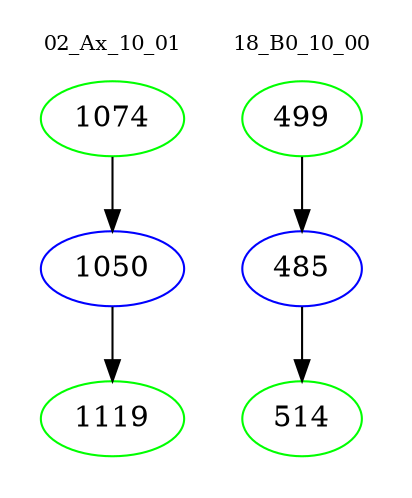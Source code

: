 digraph{
subgraph cluster_0 {
color = white
label = "02_Ax_10_01";
fontsize=10;
T0_1074 [label="1074", color="green"]
T0_1074 -> T0_1050 [color="black"]
T0_1050 [label="1050", color="blue"]
T0_1050 -> T0_1119 [color="black"]
T0_1119 [label="1119", color="green"]
}
subgraph cluster_1 {
color = white
label = "18_B0_10_00";
fontsize=10;
T1_499 [label="499", color="green"]
T1_499 -> T1_485 [color="black"]
T1_485 [label="485", color="blue"]
T1_485 -> T1_514 [color="black"]
T1_514 [label="514", color="green"]
}
}
